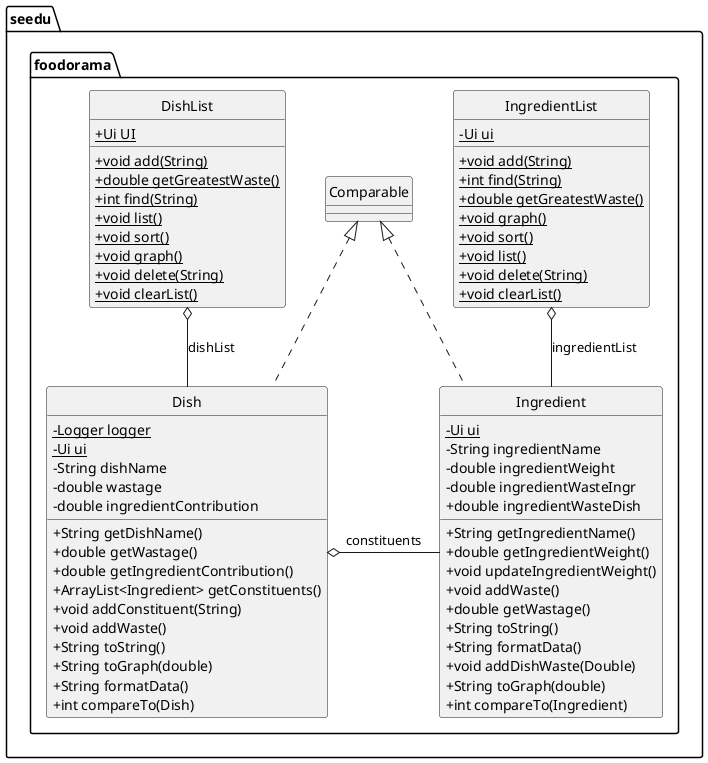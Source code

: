 @startuml

hide circle
skinparam classAttributeIconSize 0

class seedu.foodorama.IngredientList {
- {static} Ui ui
+ {static} void add(String)
+ {static} int find(String)
+ {static} double getGreatestWaste()
+ {static} void graph()
+ {static} void sort()
+ {static} void list()
+ {static} void delete(String)
+ {static} void clearList()
}
class seedu.foodorama.Dish {
- {static} Logger logger
- {static} Ui ui
- String dishName
- double wastage
- double ingredientContribution
+ String getDishName()
+ double getWastage()
+ double getIngredientContribution()
+ ArrayList<Ingredient> getConstituents()
+ void addConstituent(String)
+ void addWaste()
+ String toString()
+ String toGraph(double)
+ String formatData()
+ int compareTo(Dish)
}
class seedu.foodorama.DishList {
+ {static} Ui UI
+ {static} void add(String)
+ {static} double getGreatestWaste()
+ {static} int find(String)
+ {static} void list()
+ {static} void sort()
+ {static} void graph()
+ {static} void delete(String)
+ {static} void clearList()
}
class seedu.foodorama.Ingredient {
- {static} Ui ui
- String ingredientName
- double ingredientWeight
- double ingredientWasteIngr
+ double ingredientWasteDish
+ String getIngredientName()
+ double getIngredientWeight()
+ void updateIngredientWeight()
+ void addWaste()
+ double getWastage()
+ String toString()
+ String formatData()
+ void addDishWaste(Double)
+ String toGraph(double)
+ int compareTo(Ingredient)
}


seedu.foodorama.Comparable <|.. seedu.foodorama.Dish
seedu.foodorama.DishList o-- seedu.foodorama.Dish : dishList
seedu.foodorama.Comparable <|.. seedu.foodorama.Ingredient
seedu.foodorama.IngredientList o-- seedu.foodorama.Ingredient :ingredientList
seedu.foodorama.Dish o- seedu.foodorama.Ingredient :constituents
@enduml